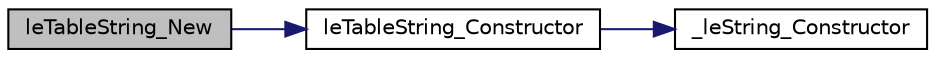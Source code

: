 digraph "leTableString_New"
{
 // LATEX_PDF_SIZE
  edge [fontname="Helvetica",fontsize="10",labelfontname="Helvetica",labelfontsize="10"];
  node [fontname="Helvetica",fontsize="10",shape=record];
  rankdir="LR";
  Node1 [label="leTableString_New",height=0.2,width=0.4,color="black", fillcolor="grey75", style="filled", fontcolor="black",tooltip=" "];
  Node1 -> Node2 [color="midnightblue",fontsize="10",style="solid",fontname="Helvetica"];
  Node2 [label="leTableString_Constructor",height=0.2,width=0.4,color="black", fillcolor="white", style="filled",URL="$legato__tablestring_8c.html#a37b2511a16ef262bfa094cb47234d5df",tooltip=" "];
  Node2 -> Node3 [color="midnightblue",fontsize="10",style="solid",fontname="Helvetica"];
  Node3 [label="_leString_Constructor",height=0.2,width=0.4,color="black", fillcolor="white", style="filled",URL="$legato__tablestring_8c.html#a7c7a3cf1d4496995d6f41d41094761ef",tooltip=" "];
}
